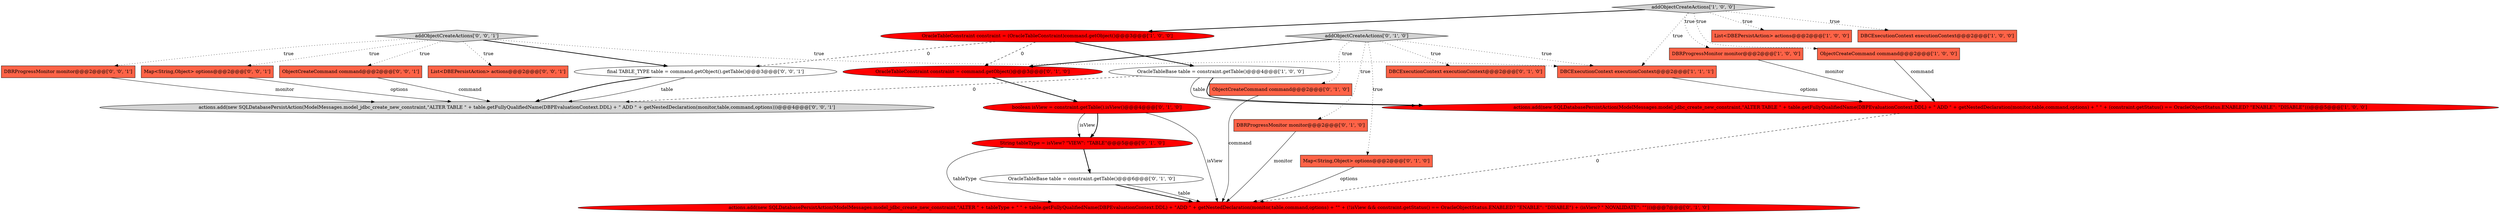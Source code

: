 digraph {
22 [style = filled, label = "addObjectCreateActions['0', '0', '1']", fillcolor = lightgray, shape = diamond image = "AAA0AAABBB3BBB"];
21 [style = filled, label = "ObjectCreateCommand command@@@2@@@['0', '0', '1']", fillcolor = tomato, shape = box image = "AAA0AAABBB3BBB"];
18 [style = filled, label = "String tableType = isView? \"VIEW\": \"TABLE\"@@@5@@@['0', '1', '0']", fillcolor = red, shape = ellipse image = "AAA1AAABBB2BBB"];
25 [style = filled, label = "actions.add(new SQLDatabasePersistAction(ModelMessages.model_jdbc_create_new_constraint,\"ALTER TABLE \" + table.getFullyQualifiedName(DBPEvaluationContext.DDL) + \" ADD \" + getNestedDeclaration(monitor,table,command,options)))@@@4@@@['0', '0', '1']", fillcolor = lightgray, shape = ellipse image = "AAA0AAABBB3BBB"];
0 [style = filled, label = "addObjectCreateActions['1', '0', '0']", fillcolor = lightgray, shape = diamond image = "AAA0AAABBB1BBB"];
12 [style = filled, label = "ObjectCreateCommand command@@@2@@@['0', '1', '0']", fillcolor = tomato, shape = box image = "AAA0AAABBB2BBB"];
8 [style = filled, label = "DBCExecutionContext executionContext@@@2@@@['1', '1', '1']", fillcolor = tomato, shape = box image = "AAA0AAABBB1BBB"];
7 [style = filled, label = "DBRProgressMonitor monitor@@@2@@@['1', '0', '0']", fillcolor = tomato, shape = box image = "AAA0AAABBB1BBB"];
20 [style = filled, label = "DBRProgressMonitor monitor@@@2@@@['0', '0', '1']", fillcolor = tomato, shape = box image = "AAA0AAABBB3BBB"];
13 [style = filled, label = "DBRProgressMonitor monitor@@@2@@@['0', '1', '0']", fillcolor = tomato, shape = box image = "AAA0AAABBB2BBB"];
10 [style = filled, label = "actions.add(new SQLDatabasePersistAction(ModelMessages.model_jdbc_create_new_constraint,\"ALTER \" + tableType + \" \" + table.getFullyQualifiedName(DBPEvaluationContext.DDL) + \"ADD \" + getNestedDeclaration(monitor,table,command,options) + \"\" + (!isView && constraint.getStatus() == OracleObjectStatus.ENABLED? \"ENABLE\": \"DISABLE\") + (isView? \" NOVALIDATE\": \"\")))@@@7@@@['0', '1', '0']", fillcolor = red, shape = ellipse image = "AAA1AAABBB2BBB"];
23 [style = filled, label = "List<DBEPersistAction> actions@@@2@@@['0', '0', '1']", fillcolor = tomato, shape = box image = "AAA0AAABBB3BBB"];
14 [style = filled, label = "DBCExecutionContext executionContext@@@2@@@['0', '1', '0']", fillcolor = tomato, shape = box image = "AAA0AAABBB2BBB"];
15 [style = filled, label = "Map<String,Object> options@@@2@@@['0', '1', '0']", fillcolor = tomato, shape = box image = "AAA0AAABBB2BBB"];
9 [style = filled, label = "boolean isView = constraint.getTable().isView()@@@4@@@['0', '1', '0']", fillcolor = red, shape = ellipse image = "AAA1AAABBB2BBB"];
11 [style = filled, label = "OracleTableBase table = constraint.getTable()@@@6@@@['0', '1', '0']", fillcolor = white, shape = ellipse image = "AAA0AAABBB2BBB"];
4 [style = filled, label = "List<DBEPersistAction> actions@@@2@@@['1', '0', '0']", fillcolor = tomato, shape = box image = "AAA0AAABBB1BBB"];
16 [style = filled, label = "OracleTableConstraint constraint = command.getObject()@@@3@@@['0', '1', '0']", fillcolor = red, shape = ellipse image = "AAA1AAABBB2BBB"];
3 [style = filled, label = "ObjectCreateCommand command@@@2@@@['1', '0', '0']", fillcolor = tomato, shape = box image = "AAA0AAABBB1BBB"];
24 [style = filled, label = "final TABLE_TYPE table = command.getObject().getTable()@@@3@@@['0', '0', '1']", fillcolor = white, shape = ellipse image = "AAA0AAABBB3BBB"];
2 [style = filled, label = "DBCExecutionContext executionContext@@@2@@@['1', '0', '0']", fillcolor = tomato, shape = box image = "AAA0AAABBB1BBB"];
1 [style = filled, label = "actions.add(new SQLDatabasePersistAction(ModelMessages.model_jdbc_create_new_constraint,\"ALTER TABLE \" + table.getFullyQualifiedName(DBPEvaluationContext.DDL) + \" ADD \" + getNestedDeclaration(monitor,table,command,options) + \" \" + (constraint.getStatus() == OracleObjectStatus.ENABLED? \"ENABLE\": \"DISABLE\")))@@@5@@@['1', '0', '0']", fillcolor = red, shape = ellipse image = "AAA1AAABBB1BBB"];
5 [style = filled, label = "OracleTableBase table = constraint.getTable()@@@4@@@['1', '0', '0']", fillcolor = white, shape = ellipse image = "AAA0AAABBB1BBB"];
17 [style = filled, label = "addObjectCreateActions['0', '1', '0']", fillcolor = lightgray, shape = diamond image = "AAA0AAABBB2BBB"];
6 [style = filled, label = "OracleTableConstraint constraint = (OracleTableConstraint)command.getObject()@@@3@@@['1', '0', '0']", fillcolor = red, shape = ellipse image = "AAA1AAABBB1BBB"];
19 [style = filled, label = "Map<String,Object> options@@@2@@@['0', '0', '1']", fillcolor = tomato, shape = box image = "AAA0AAABBB3BBB"];
9->18 [style = solid, label="isView"];
22->21 [style = dotted, label="true"];
22->19 [style = dotted, label="true"];
13->10 [style = solid, label="monitor"];
22->23 [style = dotted, label="true"];
0->6 [style = bold, label=""];
3->1 [style = solid, label="command"];
18->11 [style = bold, label=""];
0->4 [style = dotted, label="true"];
17->14 [style = dotted, label="true"];
5->25 [style = dashed, label="0"];
1->10 [style = dashed, label="0"];
12->10 [style = solid, label="command"];
21->25 [style = solid, label="command"];
7->1 [style = solid, label="monitor"];
0->8 [style = dotted, label="true"];
5->1 [style = bold, label=""];
6->5 [style = bold, label=""];
17->8 [style = dotted, label="true"];
22->8 [style = dotted, label="true"];
6->16 [style = dashed, label="0"];
17->15 [style = dotted, label="true"];
9->18 [style = bold, label=""];
22->20 [style = dotted, label="true"];
17->12 [style = dotted, label="true"];
11->10 [style = bold, label=""];
18->10 [style = solid, label="tableType"];
24->25 [style = solid, label="table"];
24->25 [style = bold, label=""];
6->24 [style = dashed, label="0"];
20->25 [style = solid, label="monitor"];
5->1 [style = solid, label="table"];
15->10 [style = solid, label="options"];
19->25 [style = solid, label="options"];
0->3 [style = dotted, label="true"];
22->24 [style = bold, label=""];
9->10 [style = solid, label="isView"];
0->2 [style = dotted, label="true"];
8->1 [style = solid, label="options"];
17->13 [style = dotted, label="true"];
16->9 [style = bold, label=""];
11->10 [style = solid, label="table"];
17->16 [style = bold, label=""];
0->7 [style = dotted, label="true"];
}
